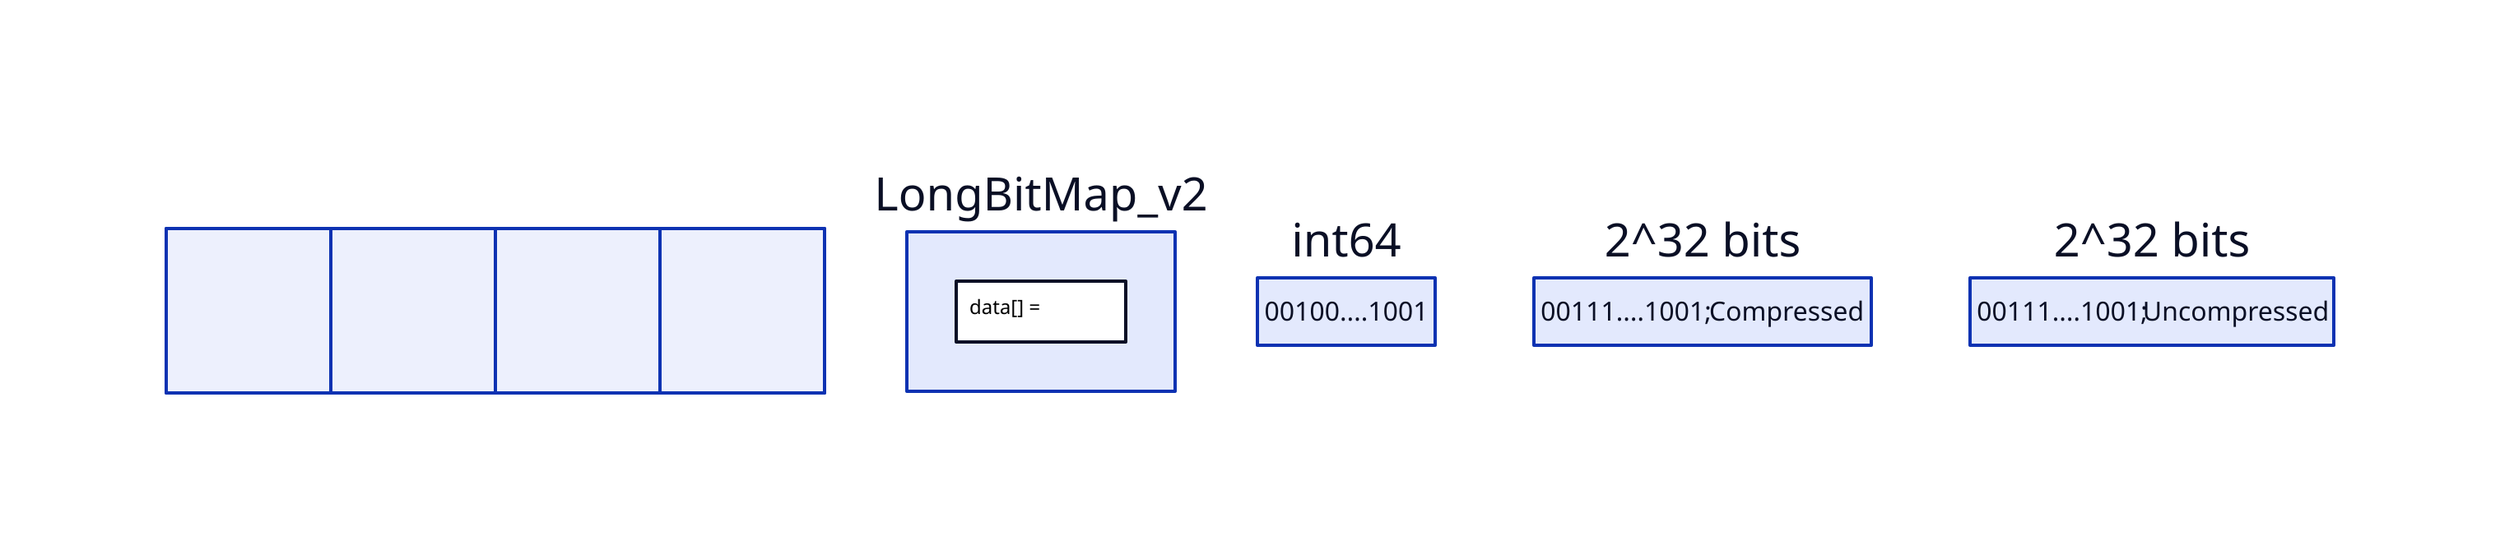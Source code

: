 classes: {
  empty_shell: {
    vertical-gap: 0
    style.fill: transparent
    style.stroke-width: 0
  }
  invisible: {
    style.opacity: 0
    label: a
  }
}

LogHorizontal: "" {
  grid-rows: 1
  grid-columns: 4
  horizontal-gap: 0
  vertical-gap: 0
  a: ""
  b: ""
  c: ""
  d: ""
}

LongBitMap_v2:  {
  a:|`go
  data[] = 
  `|

}

LongBitMap:  {
  label:"int64"
  grid-rows: 1
  grid-gap: 10
  bits: "00100....1001" {
    shape: text
  }
  label.near: outside-top-center
}
Chunck_Compressed: "2^32 bits" {
  grid-columns: 2
  grid-gap: 10
  bits: "00111....1001;" {
    shape: text
  }
  size: "Compressed" {
    shape: text
  }
  label.near: outside-top-center
}
Chunck_Raw: "2^32 bits" {
  grid-columns: 2
  grid-gap: 10
  bits: "00111....1001;" {
    shape: text
  }
  size: "Uncompressed" {
    shape: text
  }
  label.near: outside-top-center
}
